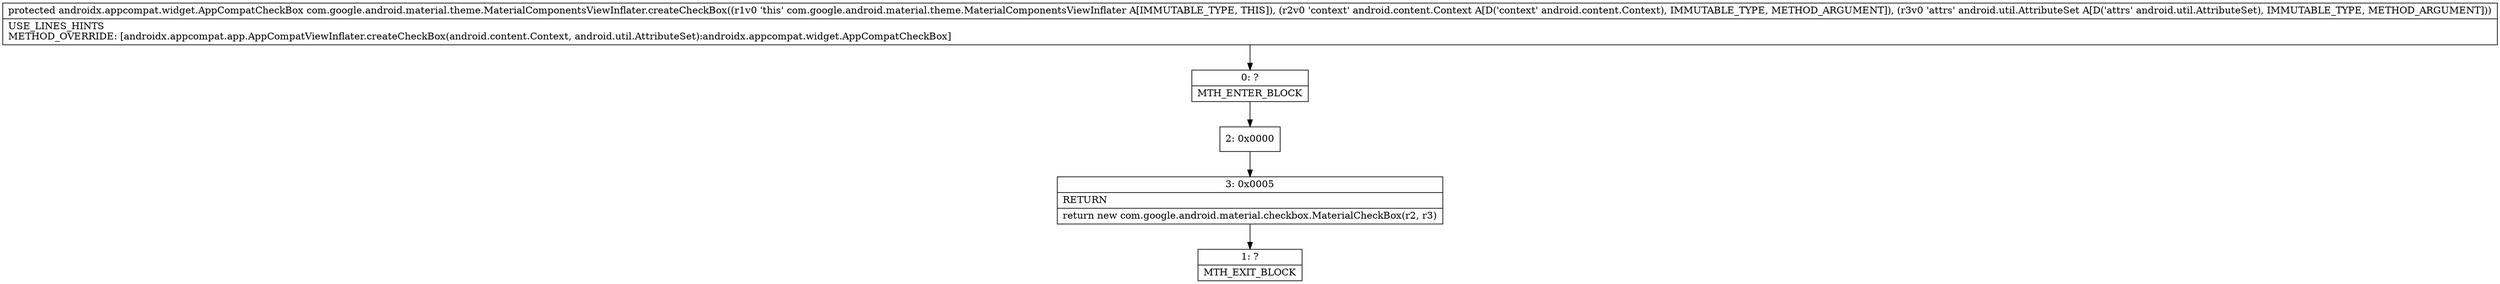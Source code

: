 digraph "CFG forcom.google.android.material.theme.MaterialComponentsViewInflater.createCheckBox(Landroid\/content\/Context;Landroid\/util\/AttributeSet;)Landroidx\/appcompat\/widget\/AppCompatCheckBox;" {
Node_0 [shape=record,label="{0\:\ ?|MTH_ENTER_BLOCK\l}"];
Node_2 [shape=record,label="{2\:\ 0x0000}"];
Node_3 [shape=record,label="{3\:\ 0x0005|RETURN\l|return new com.google.android.material.checkbox.MaterialCheckBox(r2, r3)\l}"];
Node_1 [shape=record,label="{1\:\ ?|MTH_EXIT_BLOCK\l}"];
MethodNode[shape=record,label="{protected androidx.appcompat.widget.AppCompatCheckBox com.google.android.material.theme.MaterialComponentsViewInflater.createCheckBox((r1v0 'this' com.google.android.material.theme.MaterialComponentsViewInflater A[IMMUTABLE_TYPE, THIS]), (r2v0 'context' android.content.Context A[D('context' android.content.Context), IMMUTABLE_TYPE, METHOD_ARGUMENT]), (r3v0 'attrs' android.util.AttributeSet A[D('attrs' android.util.AttributeSet), IMMUTABLE_TYPE, METHOD_ARGUMENT]))  | USE_LINES_HINTS\lMETHOD_OVERRIDE: [androidx.appcompat.app.AppCompatViewInflater.createCheckBox(android.content.Context, android.util.AttributeSet):androidx.appcompat.widget.AppCompatCheckBox]\l}"];
MethodNode -> Node_0;Node_0 -> Node_2;
Node_2 -> Node_3;
Node_3 -> Node_1;
}

